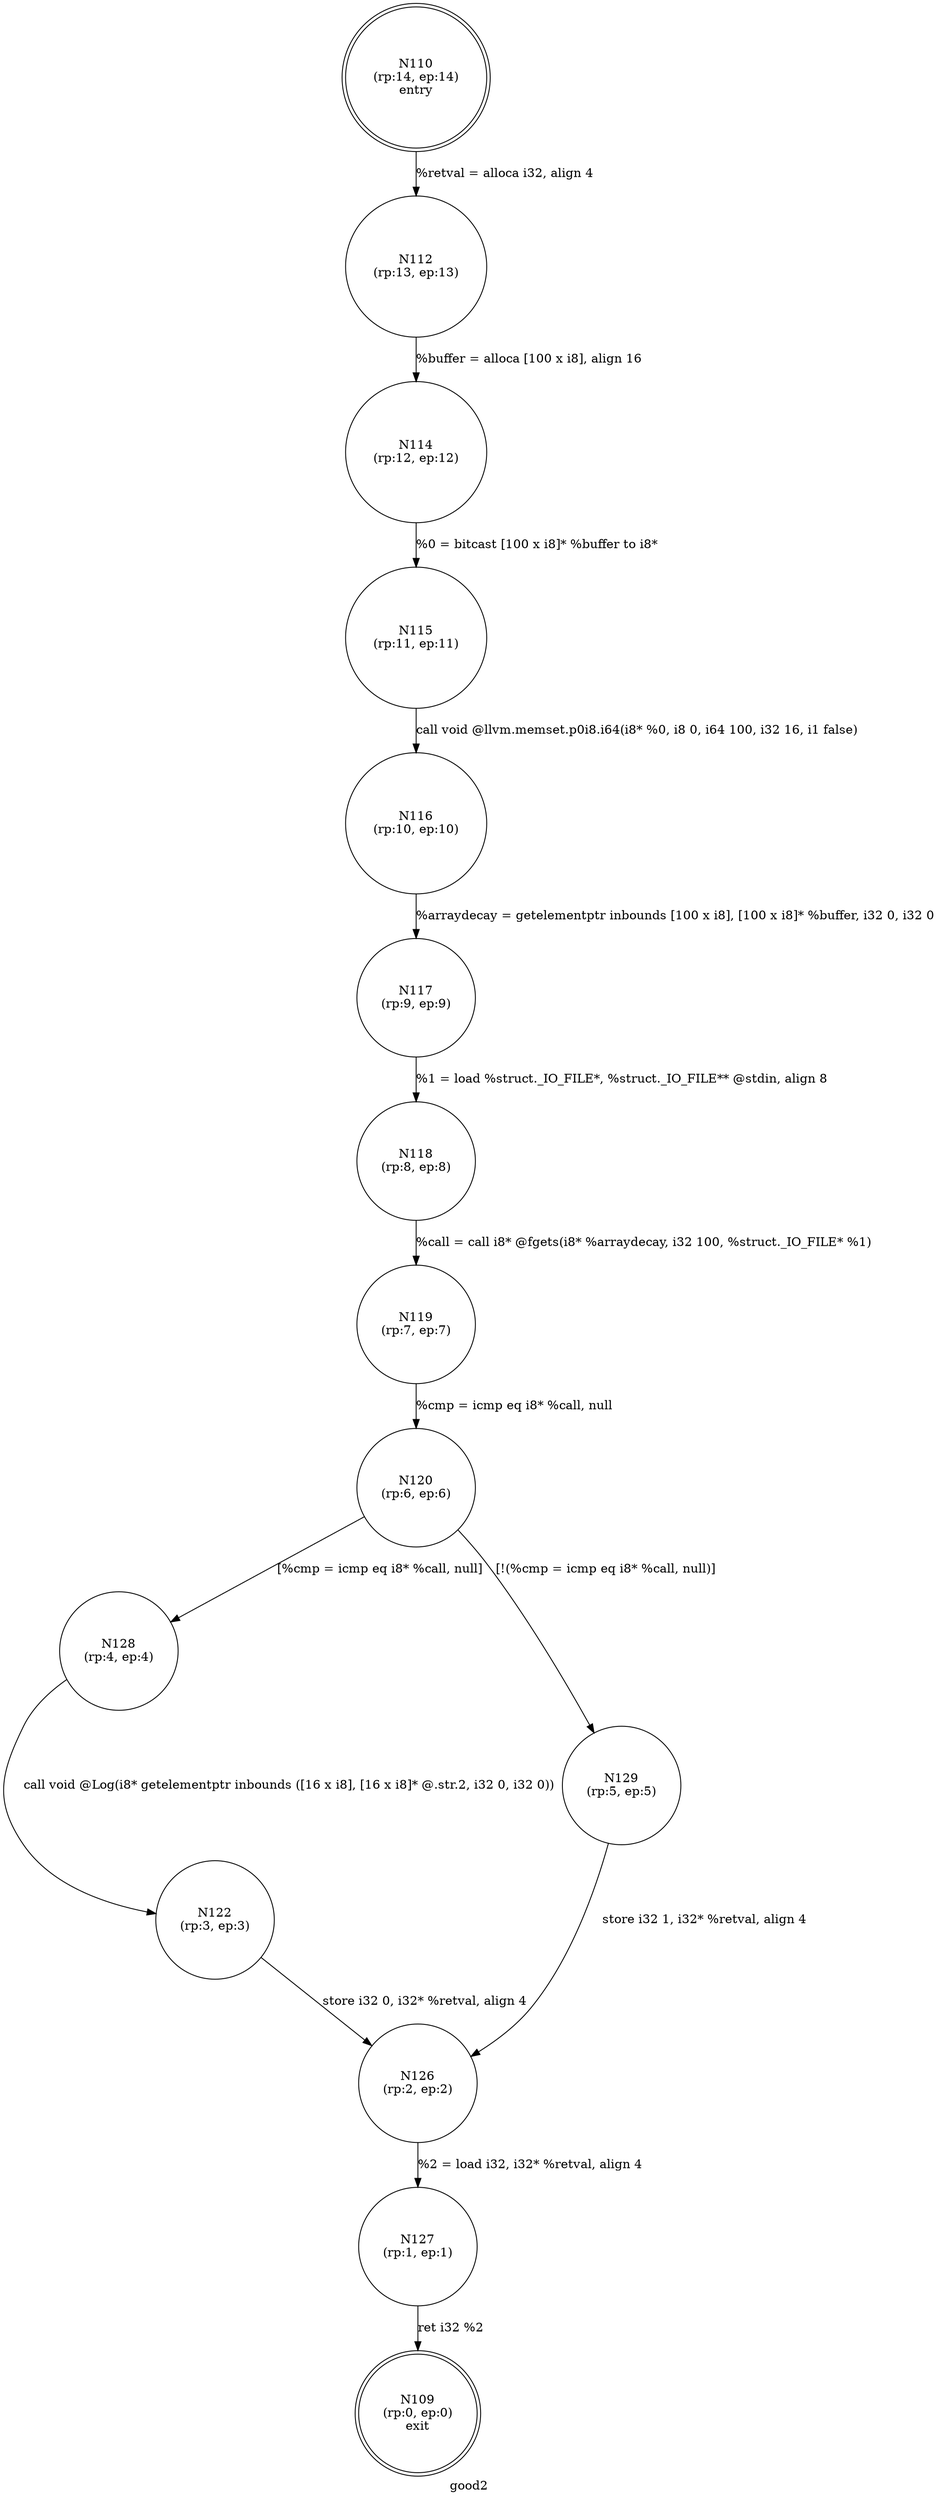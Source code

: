 digraph good2 {
label="good2"
109 [label="N109\n(rp:0, ep:0)\nexit", shape="doublecircle"]
110 [label="N110\n(rp:14, ep:14)\nentry", shape="doublecircle"]
110 -> 112 [label="%retval = alloca i32, align 4"]
112 [label="N112\n(rp:13, ep:13)", shape="circle"]
112 -> 114 [label="%buffer = alloca [100 x i8], align 16"]
114 [label="N114\n(rp:12, ep:12)", shape="circle"]
114 -> 115 [label="%0 = bitcast [100 x i8]* %buffer to i8*"]
115 [label="N115\n(rp:11, ep:11)", shape="circle"]
115 -> 116 [label="call void @llvm.memset.p0i8.i64(i8* %0, i8 0, i64 100, i32 16, i1 false)"]
116 [label="N116\n(rp:10, ep:10)", shape="circle"]
116 -> 117 [label="%arraydecay = getelementptr inbounds [100 x i8], [100 x i8]* %buffer, i32 0, i32 0"]
117 [label="N117\n(rp:9, ep:9)", shape="circle"]
117 -> 118 [label="%1 = load %struct._IO_FILE*, %struct._IO_FILE** @stdin, align 8"]
118 [label="N118\n(rp:8, ep:8)", shape="circle"]
118 -> 119 [label="%call = call i8* @fgets(i8* %arraydecay, i32 100, %struct._IO_FILE* %1)"]
119 [label="N119\n(rp:7, ep:7)", shape="circle"]
119 -> 120 [label="%cmp = icmp eq i8* %call, null"]
120 [label="N120\n(rp:6, ep:6)", shape="circle"]
120 -> 128 [label="[%cmp = icmp eq i8* %call, null]"]
120 -> 129 [label="[!(%cmp = icmp eq i8* %call, null)]"]
122 [label="N122\n(rp:3, ep:3)", shape="circle"]
122 -> 126 [label="store i32 0, i32* %retval, align 4"]
126 [label="N126\n(rp:2, ep:2)", shape="circle"]
126 -> 127 [label="%2 = load i32, i32* %retval, align 4"]
127 [label="N127\n(rp:1, ep:1)", shape="circle"]
127 -> 109 [label="ret i32 %2"]
128 [label="N128\n(rp:4, ep:4)", shape="circle"]
128 -> 122 [label="call void @Log(i8* getelementptr inbounds ([16 x i8], [16 x i8]* @.str.2, i32 0, i32 0))"]
129 [label="N129\n(rp:5, ep:5)", shape="circle"]
129 -> 126 [label="store i32 1, i32* %retval, align 4"]
}
